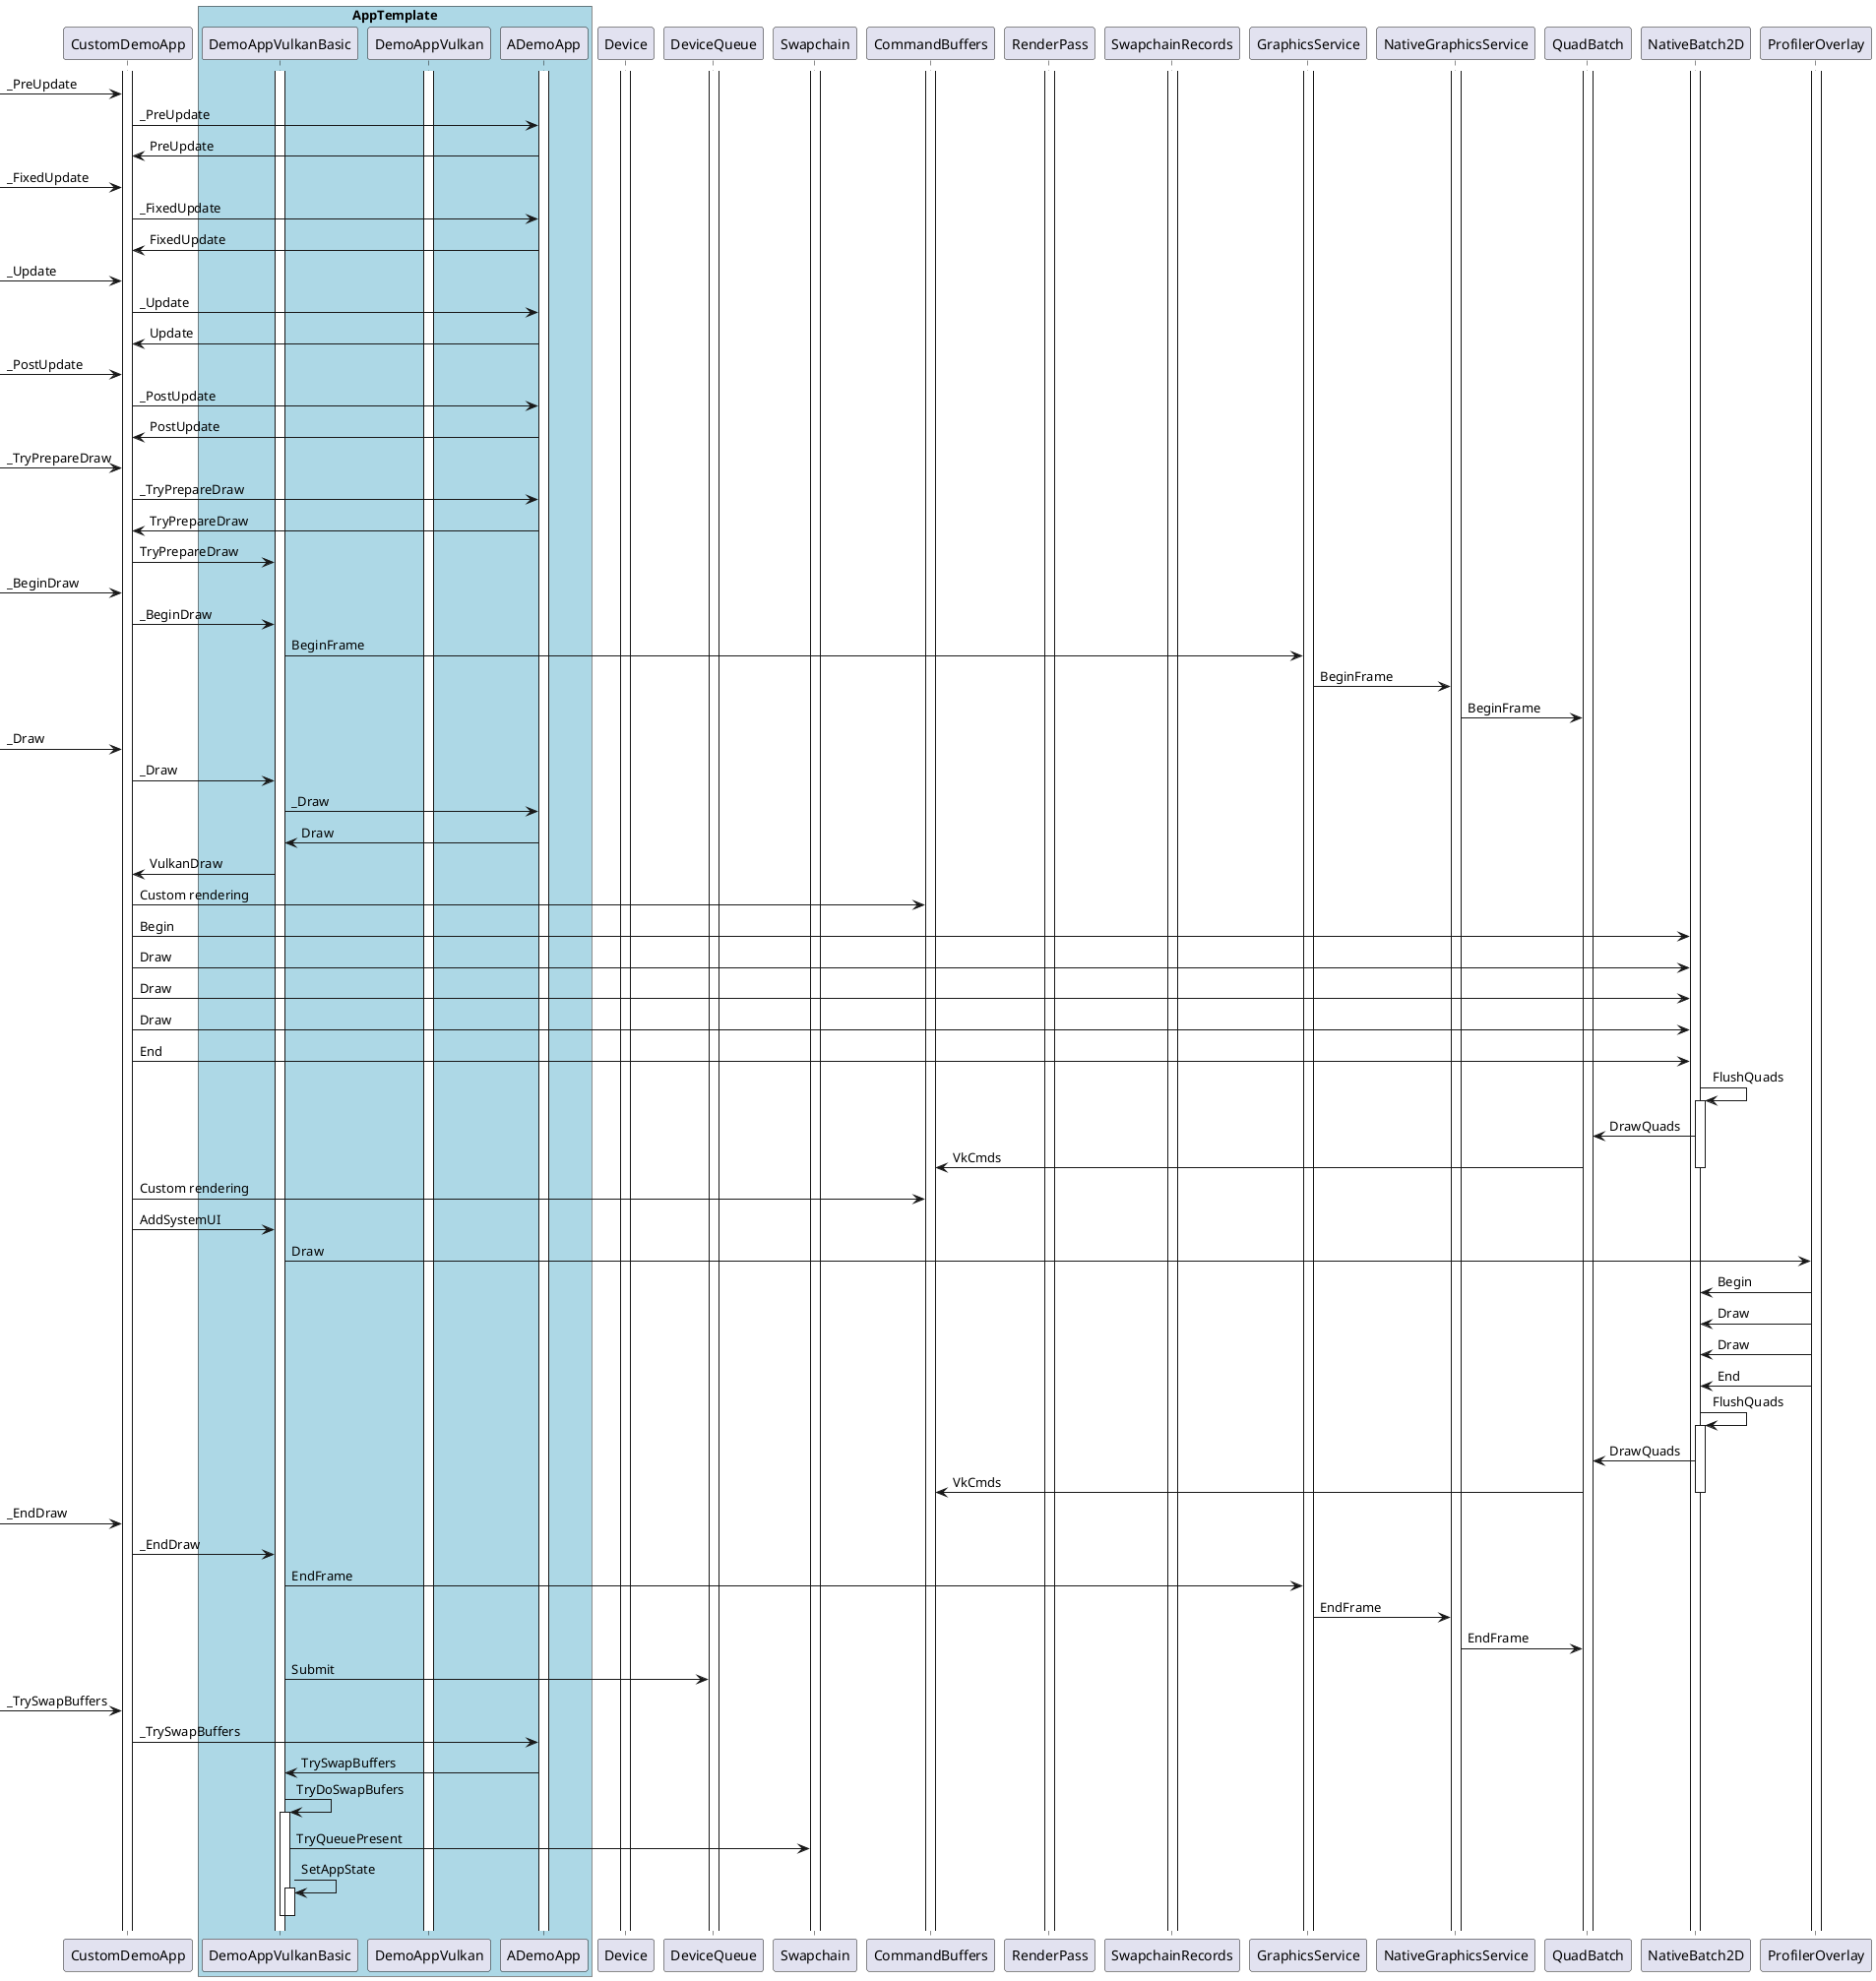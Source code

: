 @startuml VulkanDemoAppBasic Draw Flow

activate CustomDemoApp
activate DemoAppVulkanBasic
activate DemoAppVulkan
activate ADemoApp

box "AppTemplate" #LightBlue
    participant DemoAppVulkanBasic
    participant DemoAppVulkan
    participant ADemoApp
end box

activate Device
activate DeviceQueue
activate Swapchain
activate CommandBuffers
activate RenderPass
activate SwapchainRecords
activate GraphicsService
activate NativeGraphicsService
activate QuadBatch
activate NativeBatch2D
activate ProfilerOverlay

->CustomDemoApp: _PreUpdate
CustomDemoApp->ADemoApp: _PreUpdate
ADemoApp->CustomDemoApp: PreUpdate

->CustomDemoApp: _FixedUpdate
CustomDemoApp->ADemoApp: _FixedUpdate
ADemoApp->CustomDemoApp: FixedUpdate

->CustomDemoApp: _Update
CustomDemoApp->ADemoApp: _Update
ADemoApp->CustomDemoApp: Update

->CustomDemoApp: _PostUpdate
CustomDemoApp->ADemoApp: _PostUpdate
ADemoApp->CustomDemoApp: PostUpdate

->CustomDemoApp: _TryPrepareDraw
CustomDemoApp->ADemoApp: _TryPrepareDraw
ADemoApp->CustomDemoApp: TryPrepareDraw
CustomDemoApp->DemoAppVulkanBasic: TryPrepareDraw

->CustomDemoApp: _BeginDraw
CustomDemoApp->DemoAppVulkanBasic: _BeginDraw
DemoAppVulkanBasic->GraphicsService: BeginFrame
GraphicsService->NativeGraphicsService: BeginFrame
NativeGraphicsService->QuadBatch: BeginFrame

->CustomDemoApp: _Draw
CustomDemoApp->DemoAppVulkanBasic: _Draw
DemoAppVulkanBasic->ADemoApp: _Draw
ADemoApp->DemoAppVulkanBasic: Draw
DemoAppVulkanBasic->CustomDemoApp: VulkanDraw

CustomDemoApp->CommandBuffers: Custom rendering

' If app uses the native batch directly
CustomDemoApp->NativeBatch2D: Begin
CustomDemoApp->NativeBatch2D: Draw
CustomDemoApp->NativeBatch2D: Draw
CustomDemoApp->NativeBatch2D: Draw
CustomDemoApp->NativeBatch2D: End
NativeBatch2D->NativeBatch2D++: FlushQuads
NativeBatch2D->QuadBatch: DrawQuads
QuadBatch->CommandBuffers: VkCmds
deactivate NativeBatch2D
' App issues custom render command here
CustomDemoApp->CommandBuffers: Custom rendering
' As last thing we add the system UI
CustomDemoApp->DemoAppVulkanBasic: AddSystemUI
' App profiler overlay is added in AddSystemUI
DemoAppVulkanBasic->ProfilerOverlay: Draw
ProfilerOverlay->NativeBatch2D: Begin
ProfilerOverlay->NativeBatch2D: Draw
ProfilerOverlay->NativeBatch2D: Draw
ProfilerOverlay->NativeBatch2D: End
NativeBatch2D->NativeBatch2D++: FlushQuads
NativeBatch2D->QuadBatch: DrawQuads
QuadBatch->CommandBuffers: VkCmds
deactivate NativeBatch2D

' VulkanDraw is finished, and control is returned to DemoAppVUlkanBaic
' so finish the frame

->CustomDemoApp: _EndDraw
CustomDemoApp->DemoAppVulkanBasic: _EndDraw
DemoAppVulkanBasic->GraphicsService: EndFrame
GraphicsService->NativeGraphicsService: EndFrame
NativeGraphicsService->QuadBatch: EndFrame
DemoAppVulkanBasic->DeviceQueue: Submit

->CustomDemoApp: _TrySwapBuffers
CustomDemoApp->ADemoApp: _TrySwapBuffers
ADemoApp->DemoAppVulkanBasic: TrySwapBuffers
DemoAppVulkanBasic->DemoAppVulkanBasic++: TryDoSwapBufers
DemoAppVulkanBasic->Swapchain: TryQueuePresent
DemoAppVulkanBasic->DemoAppVulkanBasic++: SetAppState
deactivate DemoAppVulkanBasic
deactivate DemoAppVulkanBasic

@enduml

